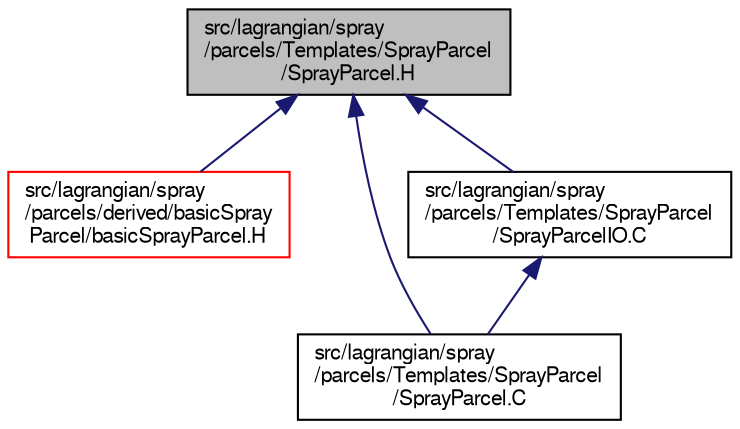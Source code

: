 digraph "src/lagrangian/spray/parcels/Templates/SprayParcel/SprayParcel.H"
{
  bgcolor="transparent";
  edge [fontname="FreeSans",fontsize="10",labelfontname="FreeSans",labelfontsize="10"];
  node [fontname="FreeSans",fontsize="10",shape=record];
  Node298 [label="src/lagrangian/spray\l/parcels/Templates/SprayParcel\l/SprayParcel.H",height=0.2,width=0.4,color="black", fillcolor="grey75", style="filled", fontcolor="black"];
  Node298 -> Node299 [dir="back",color="midnightblue",fontsize="10",style="solid",fontname="FreeSans"];
  Node299 [label="src/lagrangian/spray\l/parcels/derived/basicSpray\lParcel/basicSprayParcel.H",height=0.2,width=0.4,color="red",URL="$a06665.html"];
  Node298 -> Node303 [dir="back",color="midnightblue",fontsize="10",style="solid",fontname="FreeSans"];
  Node303 [label="src/lagrangian/spray\l/parcels/Templates/SprayParcel\l/SprayParcel.C",height=0.2,width=0.4,color="black",URL="$a06686.html"];
  Node298 -> Node304 [dir="back",color="midnightblue",fontsize="10",style="solid",fontname="FreeSans"];
  Node304 [label="src/lagrangian/spray\l/parcels/Templates/SprayParcel\l/SprayParcelIO.C",height=0.2,width=0.4,color="black",URL="$a06695.html"];
  Node304 -> Node303 [dir="back",color="midnightblue",fontsize="10",style="solid",fontname="FreeSans"];
}
